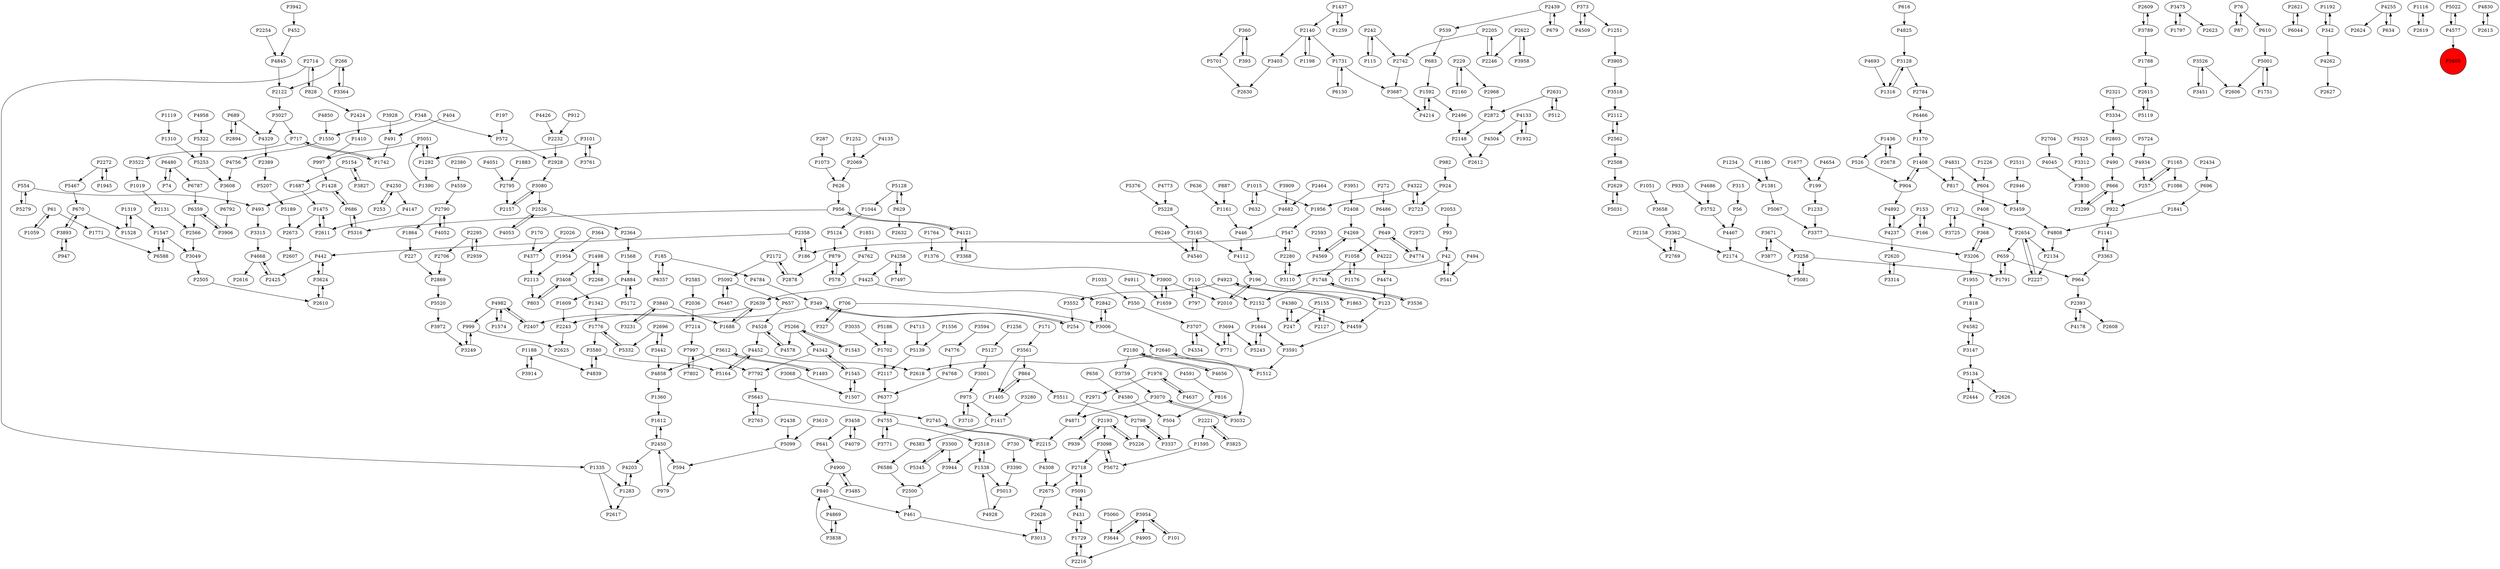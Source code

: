 digraph {
	P1428 -> P493
	P229 -> P2968
	P4133 -> P1932
	P1498 -> P3408
	P4540 -> P3165
	P1319 -> P1547
	P3909 -> P4682
	P2971 -> P4871
	P1256 -> P5127
	P1863 -> P4923
	P2036 -> P7214
	P3905 -> P3518
	P360 -> P393
	P5164 -> P4452
	P1687 -> P1475
	P4051 -> P2795
	P3761 -> P3101
	P2696 -> P3442
	P185 -> P6357
	P4656 -> P2180
	P666 -> P3299
	P1731 -> P3687
	P1165 -> P257
	P4654 -> P199
	P504 -> P3337
	P3958 -> P2622
	P554 -> P5279
	P939 -> P2193
	P242 -> P2742
	P1545 -> P4342
	P975 -> P1417
	P816 -> P504
	P3442 -> P2696
	P2450 -> P4203
	P4776 -> P4768
	P349 -> P2243
	P2609 -> P3789
	P3049 -> P2505
	P4982 -> P999
	P3838 -> P840
	P828 -> P2424
	P4133 -> P4504
	P3475 -> P1797
	P242 -> P115
	P696 -> P1841
	P840 -> P461
	P2654 -> P2134
	P1574 -> P4982
	P4053 -> P2526
	P1436 -> P526
	P5092 -> P657
	P922 -> P1141
	P1019 -> P2131
	P1234 -> P1381
	P2243 -> P2625
	P4825 -> P3128
	P4459 -> P3591
	P2272 -> P1945
	P1788 -> P2615
	P3027 -> P717
	P1342 -> P1776
	P4871 -> P2215
	P2134 -> P2227
	P4756 -> P3608
	P4377 -> P2113
	P3408 -> P1342
	P3258 -> P5081
	P364 -> P1954
	P5376 -> P5228
	P4222 -> P4474
	P2254 -> P4845
	P2763 -> P5643
	P3362 -> P2769
	P253 -> P4250
	P2295 -> P2939
	P5128 -> P1044
	P2232 -> P2928
	P2393 -> P4178
	P493 -> P3315
	P5643 -> P2745
	P670 -> P1528
	P2894 -> P689
	P1731 -> P6130
	P2157 -> P3080
	P4237 -> P4892
	P2928 -> P3080
	P2227 -> P2654
	P2439 -> P539
	P408 -> P368
	P1410 -> P997
	P3789 -> P2609
	P1547 -> P6588
	P3951 -> P2408
	P42 -> P541
	P1251 -> P3905
	P1954 -> P2113
	P2221 -> P1595
	P42 -> P3110
	P3249 -> P999
	P4923 -> P3552
	P712 -> P2654
	P3006 -> P2640
	P689 -> P4329
	P348 -> P1550
	P1437 -> P2140
	P2640 -> P2618
	P490 -> P666
	P554 -> P493
	P5060 -> P3644
	P3526 -> P2606
	P706 -> P3006
	P5266 -> P1543
	P4112 -> P196
	P1528 -> P1319
	P4755 -> P3771
	P3914 -> P1188
	P1493 -> P3612
	P199 -> P1233
	P982 -> P924
	P431 -> P1729
	P1044 -> P5124
	P4845 -> P2122
	P686 -> P5316
	P1188 -> P3914
	P1612 -> P2450
	P5243 -> P1644
	P3893 -> P947
	P666 -> P922
	P547 -> P2280
	P803 -> P3408
	P912 -> P2232
	P979 -> P2450
	P5031 -> P2629
	P4203 -> P1283
	P1677 -> P199
	P5322 -> P5253
	P4637 -> P1976
	P3458 -> P641
	P864 -> P5511
	P3942 -> P452
	P4214 -> P1592
	P3522 -> P1019
	P461 -> P3013
	P1864 -> P227
	P3147 -> P5134
	P2621 -> P6044
	P5467 -> P670
	P4269 -> P4569
	P1360 -> P1612
	P5520 -> P3972
	P975 -> P3710
	P2026 -> P4377
	P5001 -> P2606
	P1192 -> P342
	P1776 -> P5332
	P74 -> P6480
	P1729 -> P431
	P1956 -> P547
	P7792 -> P5643
	P3594 -> P4776
	P1335 -> P2617
	P1644 -> P5243
	P7497 -> P4258
	P1058 -> P1748
	P1776 -> P3580
	P2946 -> P3459
	P5226 -> P2193
	P4380 -> P247
	P2268 -> P1498
	P2280 -> P547
	P3258 -> P1791
	P3337 -> P2798
	P2450 -> P594
	P1259 -> P1437
	P404 -> P491
	P4693 -> P1316
	P257 -> P1165
	P3013 -> P2628
	P272 -> P6486
	P101 -> P3954
	P2508 -> P2629
	P1609 -> P2243
	P6586 -> P2500
	P5266 -> P4342
	P5051 -> P997
	P4147 -> P2611
	P6787 -> P6359
	P2878 -> P2172
	P4079 -> P3458
	P4045 -> P3930
	P3526 -> P3451
	P442 -> P3624
	P2631 -> P512
	P4934 -> P257
	P3110 -> P2280
	P3312 -> P3930
	P1335 -> P1283
	P4452 -> P5164
	P4850 -> P1550
	P3070 -> P4871
	P629 -> P2632
	P1119 -> P1310
	P904 -> P1408
	P2769 -> P3362
	P4255 -> P2624
	P3789 -> P1788
	P2790 -> P4052
	P3390 -> P5013
	P123 -> P4459
	P1161 -> P446
	P1051 -> P3658
	P3101 -> P3761
	P1659 -> P3900
	P5511 -> P2798
	P1381 -> P5067
	P5155 -> P2127
	P2180 -> P4656
	P5134 -> P2444
	P4342 -> P7792
	P541 -> P42
	P327 -> P706
	P5332 -> P1776
	P2205 -> P2246
	P5067 -> P3377
	P4052 -> P2790
	P2364 -> P1568
	P2408 -> P4269
	P4831 -> P604
	P3580 -> P4839
	P3475 -> P2623
	P2122 -> P3027
	P649 -> P1058
	P342 -> P1192
	P4426 -> P2232
	P1498 -> P2268
	P2505 -> P2610
	P879 -> P2878
	P649 -> P4774
	P1475 -> P2611
	P4831 -> P817
	P5316 -> P686
	P5701 -> P2630
	P5189 -> P2673
	P2069 -> P626
	P1319 -> P1528
	P2639 -> P1688
	P6359 -> P3906
	P4528 -> P4452
	P6467 -> P5092
	P3608 -> P6792
	P4858 -> P1360
	P1932 -> P4133
	P87 -> P76
	P2174 -> P5081
	P2622 -> P2246
	P1116 -> P2619
	P4269 -> P4222
	P610 -> P5001
	P2673 -> P2607
	P3893 -> P670
	P5022 -> P4577
	P1405 -> P864
	P393 -> P360
	P2704 -> P4045
	P1292 -> P1390
	P659 -> P1791
	P2424 -> P1410
	P5091 -> P2718
	P1688 -> P2639
	P2295 -> P2706
	P712 -> P3725
	P904 -> P4892
	P342 -> P4262
	P1428 -> P686
	P2140 -> P1198
	P2622 -> P3958
	P4577 -> P5022
	P4591 -> P816
	P1550 -> P4756
	P3363 -> P964
	P840 -> P4869
	P4474 -> P123
	P3403 -> P2630
	P5092 -> P6467
	P6359 -> P2566
	P1141 -> P3363
	P1797 -> P3475
	P4755 -> P2518
	P1165 -> P1086
	P229 -> P2160
	P2193 -> P3098
	P2654 -> P659
	P3314 -> P2620
	P2113 -> P803
	P1390 -> P5051
	P171 -> P3561
	P887 -> P1161
	P730 -> P3390
	P196 -> P2010
	P186 -> P2358
	P452 -> P4845
	P2127 -> P5155
	P797 -> P110
	P3612 -> P1493
	P670 -> P3893
	P2611 -> P1475
	P3612 -> P4858
	P956 -> P5316
	P4342 -> P1545
	P2246 -> P2205
	P924 -> P2723
	P5724 -> P4934
	P4830 -> P2613
	P4577 -> P2605
	P2389 -> P5207
	P5154 -> P3827
	P5051 -> P1292
	P6486 -> P649
	P247 -> P4380
	P2562 -> P2508
	P153 -> P166
	P2714 -> P1335
	P689 -> P2894
	P4869 -> P3838
	P2215 -> P2745
	P348 -> P572
	P5119 -> P2615
	P5266 -> P4578
	P4774 -> P649
	P1945 -> P2272
	P2438 -> P5099
	P879 -> P578
	P512 -> P2631
	P1751 -> P5001
	P93 -> P42
	P2654 -> P2227
	P997 -> P1428
	P578 -> P879
	P3080 -> P2157
	P5127 -> P3001
	P4258 -> P4425
	P2968 -> P2872
	P7214 -> P7997
	P1547 -> P3049
	P656 -> P4580
	P3954 -> P3644
	P3098 -> P2718
	P3944 -> P2500
	P6588 -> P1547
	P2010 -> P196
	P1086 -> P922
	P4892 -> P4237
	P2619 -> P1116
	P7997 -> P7792
	P266 -> P3364
	P1283 -> P4203
	P360 -> P5701
	P3928 -> P491
	P3001 -> P975
	P4686 -> P3752
	P2526 -> P4053
	P686 -> P1428
	P3408 -> P803
	P3032 -> P3070
	P1058 -> P1176
	P2450 -> P1612
	P4713 -> P5139
	P2714 -> P828
	P2215 -> P4308
	P2610 -> P3624
	P2172 -> P2878
	P2172 -> P5092
	P1742 -> P717
	P1180 -> P1381
	P3658 -> P3362
	P1851 -> P4762
	P1818 -> P4582
	P3451 -> P3526
	P2511 -> P2946
	P2393 -> P2608
	P1729 -> P2216
	P196 -> P123
	P3771 -> P4755
	P659 -> P964
	P3694 -> P5243
	P3840 -> P3231
	P3644 -> P3954
	P4258 -> P7497
	P3080 -> P2526
	P2718 -> P2675
	P1437 -> P1259
	P3362 -> P2174
	P2216 -> P1729
	P197 -> P572
	P4334 -> P3707
	P717 -> P3522
	P4578 -> P4528
	P2140 -> P3403
	P4329 -> P2389
	P2434 -> P696
	P2939 -> P2295
	P2053 -> P93
	P1292 -> P5051
	P4509 -> P373
	P61 -> P1771
	P5207 -> P5189
	P1748 -> P3536
	P7997 -> P7802
	P5013 -> P4928
	P2500 -> P461
	P4982 -> P2407
	P3877 -> P3671
	P1556 -> P5139
	P1252 -> P2069
	P626 -> P956
	P817 -> P3459
	P3687 -> P4214
	P110 -> P2152
	P6383 -> P6586
	P3035 -> P1702
	P5279 -> P554
	P4911 -> P1659
	P1015 -> P632
	P3671 -> P3877
	P706 -> P327
	P4559 -> P2790
	P4982 -> P1574
	P4262 -> P2627
	P5154 -> P1687
	P964 -> P2393
	P254 -> P349
	P3165 -> P4112
	P4928 -> P1538
	P1538 -> P2518
	P1188 -> P4839
	P2718 -> P5091
	P3954 -> P101
	P4900 -> P840
	P4762 -> P578
	P1791 -> P659
	P2193 -> P939
	P3725 -> P712
	P1543 -> P5266
	P1595 -> P5672
	P2496 -> P2148
	P3128 -> P1316
	P368 -> P3206
	P1310 -> P5253
	P373 -> P1251
	P3752 -> P4467
	P6466 -> P1170
	P636 -> P1161
	P1176 -> P1058
	P629 -> P5128
	P3334 -> P2803
	P315 -> P56
	P2742 -> P3687
	P3624 -> P442
	P2380 -> P4559
	P61 -> P1059
	P5172 -> P4884
	P3954 -> P4905
	P1226 -> P604
	P2562 -> P2112
	P3442 -> P4858
	P683 -> P1592
	P1408 -> P904
	P2280 -> P3110
	P3671 -> P3258
	P3458 -> P4079
	P6480 -> P74
	P947 -> P3893
	P2629 -> P5031
	P2620 -> P3314
	P3485 -> P4900
	P1015 -> P1956
	P999 -> P2625
	P1198 -> P2140
	P4682 -> P446
	P616 -> P4825
	P442 -> P2425
	P4580 -> P504
	P526 -> P904
	P4255 -> P634
	P3591 -> P1512
	P1475 -> P2673
	P153 -> P4237
	P1764 -> P1376
	P2798 -> P5226
	P1408 -> P817
	P3363 -> P1141
	P5186 -> P1702
	P4768 -> P6377
	P3377 -> P3206
	P2205 -> P2742
	P4250 -> P4147
	P2425 -> P4668
	P3838 -> P4869
	P287 -> P1073
	P2158 -> P2769
	P2221 -> P3825
	P1771 -> P6588
	P1033 -> P550
	P3459 -> P4808
	P2358 -> P186
	P1436 -> P2678
	P3707 -> P4334
	P4905 -> P2216
	P3707 -> P771
	P999 -> P3249
	P2117 -> P6377
	P3610 -> P5099
	P3300 -> P5345
	P4668 -> P2425
	P864 -> P1405
	P4322 -> P2723
	P4784 -> P349
	P2180 -> P3032
	P2803 -> P490
	P1592 -> P2496
	P5081 -> P3258
	P494 -> P541
	P76 -> P610
	P1592 -> P4214
	P3825 -> P2221
	P1841 -> P4808
	P1748 -> P2152
	P3827 -> P5154
	P3694 -> P771
	P3561 -> P1405
	P1538 -> P5013
	P4322 -> P1956
	P3206 -> P1955
	P5253 -> P3608
	P6249 -> P4540
	P604 -> P408
	P2706 -> P2869
	P4900 -> P3485
	P5345 -> P3300
	P3165 -> P4540
	P1883 -> P2795
	P3101 -> P1292
	P2972 -> P4774
	P4528 -> P4578
	P3098 -> P5672
	P2358 -> P442
	P2593 -> P4569
	P5325 -> P3312
	P3518 -> P2112
	P3299 -> P666
	P3906 -> P6359
	P2696 -> P5332
	P2518 -> P1538
	P3536 -> P1748
	P170 -> P4377
	P7802 -> P7997
	P4808 -> P2134
	P1545 -> P1507
	P3840 -> P1688
	P110 -> P797
	P5134 -> P2626
	P185 -> P4784
	P2640 -> P1512
	P1976 -> P2971
	P2131 -> P2566
	P1233 -> P3377
	P2723 -> P4322
	P266 -> P2122
	P539 -> P683
	P5001 -> P1751
	P446 -> P4112
	P4923 -> P1863
	P2869 -> P5520
	P1955 -> P1818
	P5099 -> P594
	P6792 -> P3906
	P491 -> P1742
	P5139 -> P2117
	P4237 -> P2620
	P373 -> P4509
	P3580 -> P5164
	P6130 -> P1731
	P1976 -> P4637
	P4425 -> P2842
	P2112 -> P2562
	P6357 -> P185
	P2272 -> P5467
	P3972 -> P3249
	P2678 -> P1436
	P1644 -> P3591
	P2526 -> P2364
	P4425 -> P2639
	P4121 -> P3368
	P4121 -> P956
	P3900 -> P1659
	P2439 -> P679
	P717 -> P1742
	P3206 -> P368
	P6480 -> P6787
	P1170 -> P1408
	P547 -> P186
	P1316 -> P3128
	P5091 -> P431
	P2193 -> P5226
	P2784 -> P6466
	P3128 -> P2784
	P2628 -> P3013
	P3552 -> P254
	P4668 -> P2616
	P4569 -> P4269
	P4452 -> P2618
	P4178 -> P2393
	P2798 -> P3337
	P3561 -> P864
	P2407 -> P4982
	P550 -> P3707
	P227 -> P2869
	P3027 -> P4329
	P2321 -> P3334
	P1283 -> P2617
	P4135 -> P2069
	P4250 -> P253
	P3710 -> P975
	P3280 -> P1417
	P1568 -> P4884
	P4884 -> P5172
	P3070 -> P3032
	P3231 -> P3840
	P3006 -> P2842
	P3930 -> P3299
	P2790 -> P1864
	P2444 -> P5134
	P2631 -> P2872
	P771 -> P3694
	P4582 -> P3147
	P5228 -> P3165
	P2518 -> P3944
	P2180 -> P3759
	P3147 -> P4582
	P594 -> P979
	P1417 -> P6383
	P1702 -> P2117
	P4380 -> P4459
	P657 -> P4528
	P2148 -> P2612
	P5643 -> P2763
	P5128 -> P629
	P6377 -> P4755
	P115 -> P242
	P4504 -> P2612
	P3759 -> P3070
	P828 -> P2714
	P56 -> P4467
	P2152 -> P1644
	P3900 -> P2010
	P2745 -> P2215
	P166 -> P153
	P2566 -> P3049
	P431 -> P5091
	P2639 -> P2407
	P5672 -> P3098
	P2140 -> P1731
	P679 -> P2439
	P572 -> P2928
	P2585 -> P2036
	P2795 -> P2157
	P3315 -> P4668
	P933 -> P3752
	P4884 -> P1609
	P2160 -> P229
	P1507 -> P1545
	P1512 -> P2640
	P2615 -> P5119
	P4839 -> P3580
	P2842 -> P3006
	P349 -> P254
	P1059 -> P61
	P2675 -> P2628
	P3364 -> P266
	P4773 -> P5228
	P641 -> P4900
	P3624 -> P2610
	P1376 -> P3900
	P2464 -> P4682
	P6044 -> P2621
	P2872 -> P2148
	P76 -> P87
	P5155 -> P247
	P2613 -> P4830
	P3068 -> P1507
	P1073 -> P626
	P634 -> P4255
	P3368 -> P4121
	P5124 -> P879
	P632 -> P1015
	P956 -> P4121
	P4308 -> P2675
	P3300 -> P3944
	P4467 -> P2174
	P4958 -> P5322
	P2605 [shape=circle]
	P2605 [style=filled]
	P2605 [fillcolor=red]
}